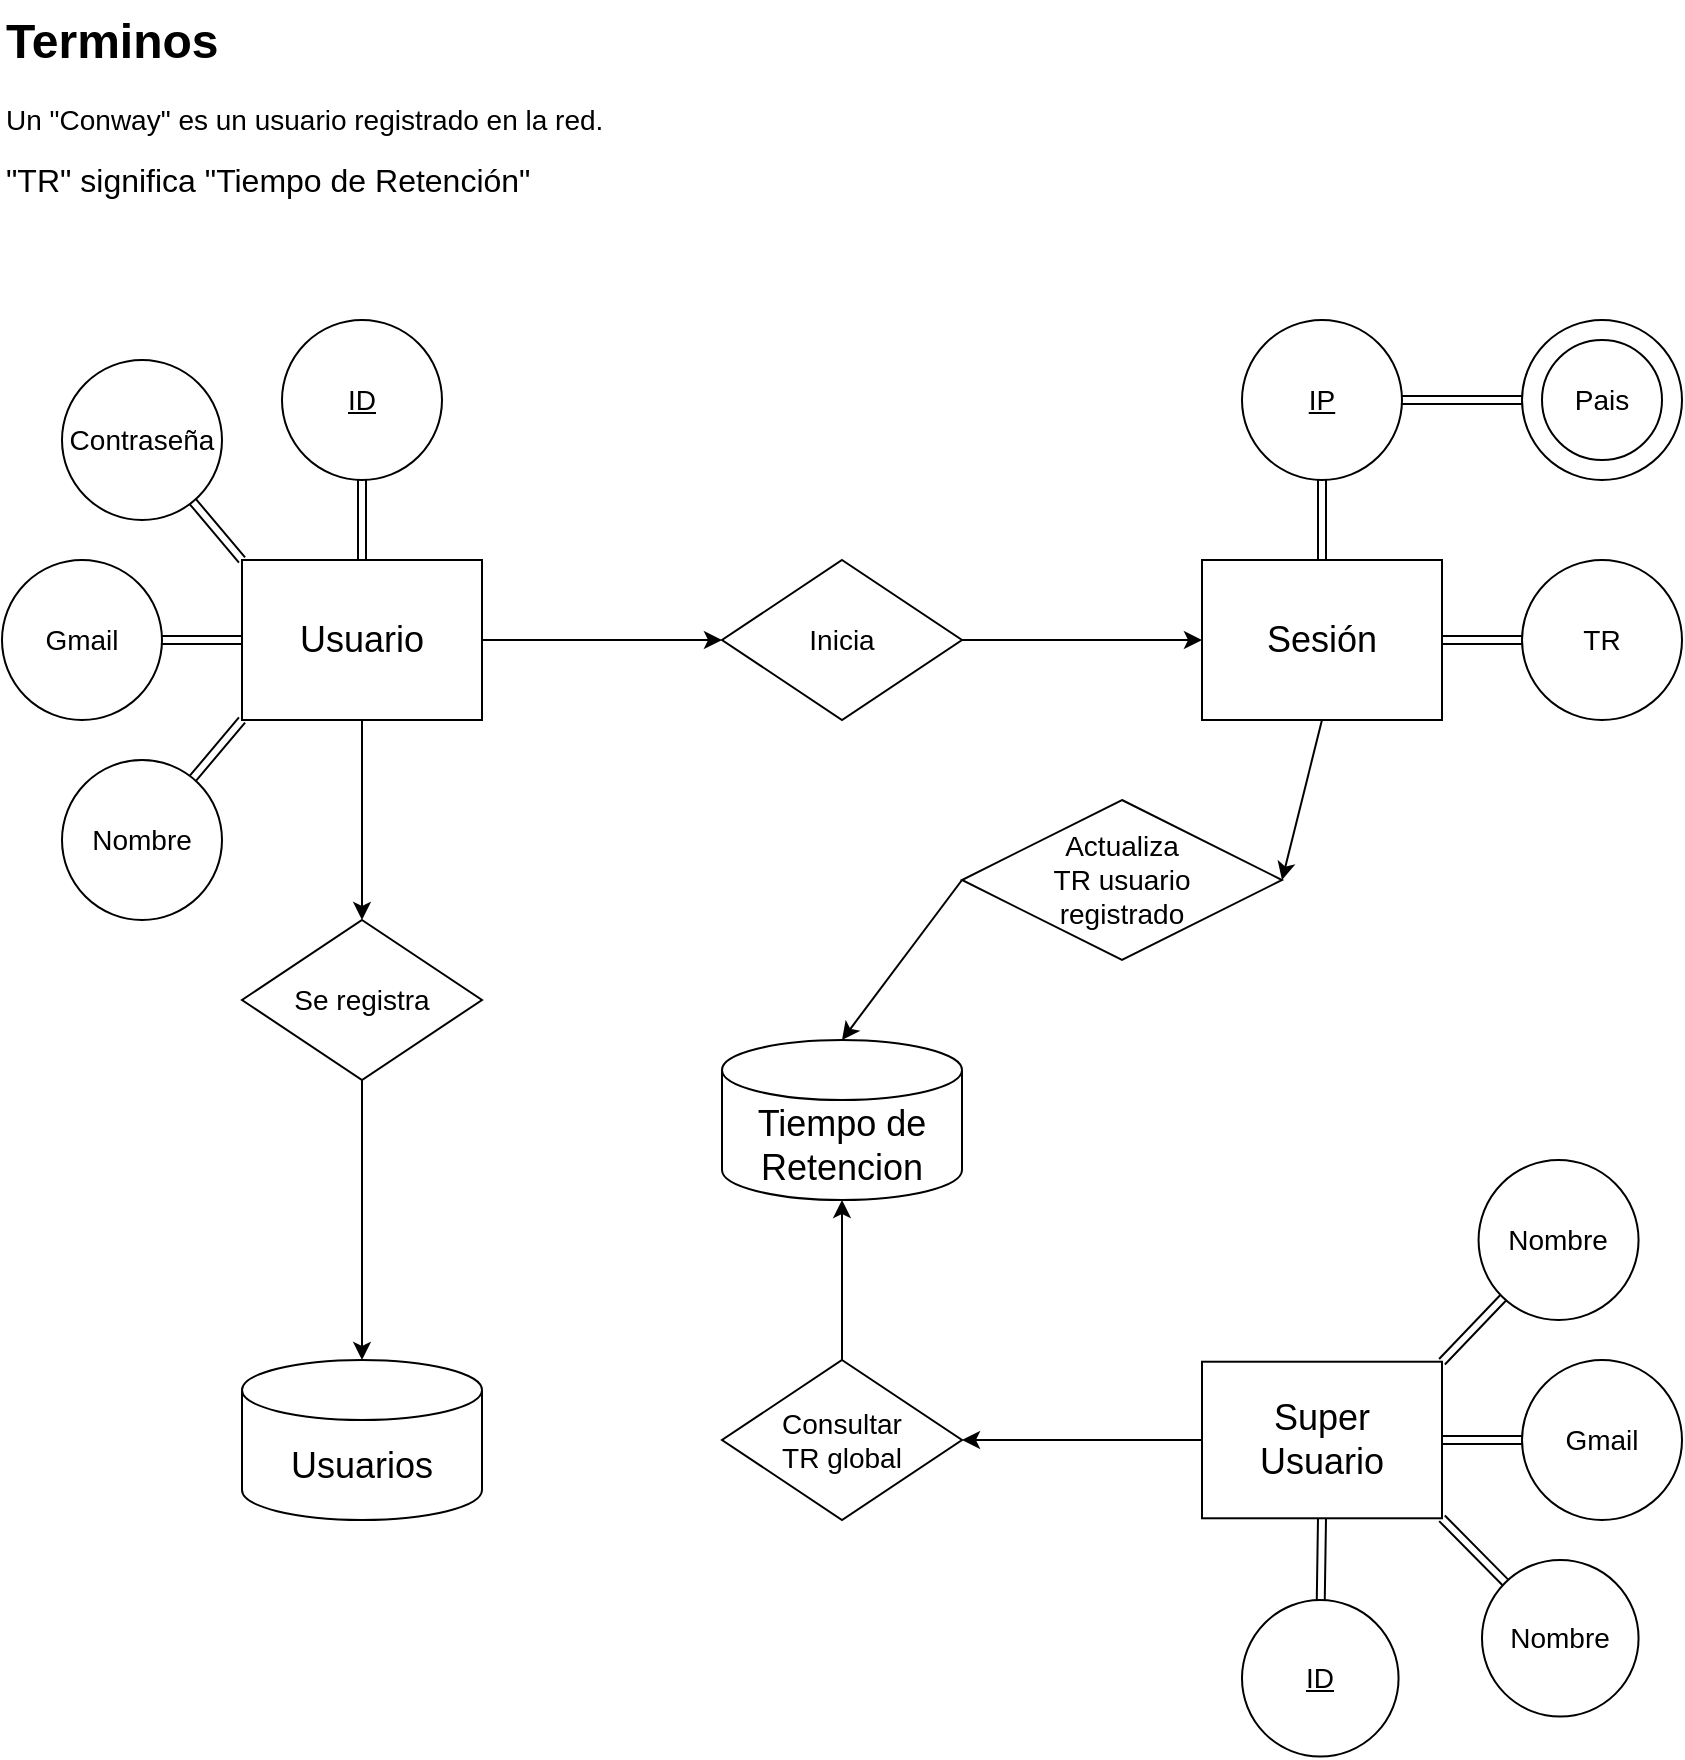 <mxfile version="28.1.2">
  <diagram name="Page-1" id="AlA5dEMn2fKAbXD9TXwp">
    <mxGraphModel dx="1281" dy="1634" grid="1" gridSize="10" guides="1" tooltips="1" connect="1" arrows="1" fold="1" page="1" pageScale="1" pageWidth="850" pageHeight="1100" math="0" shadow="0">
      <root>
        <mxCell id="0" />
        <mxCell id="1" parent="0" />
        <mxCell id="xod_KXCUevWS3U83t8kh-36" style="rounded=0;orthogonalLoop=1;jettySize=auto;html=1;exitX=0.5;exitY=1;exitDx=0;exitDy=0;entryX=0.5;entryY=0;entryDx=0;entryDy=0;" parent="1" source="xod_KXCUevWS3U83t8kh-3" target="xod_KXCUevWS3U83t8kh-35" edge="1">
          <mxGeometry relative="1" as="geometry" />
        </mxCell>
        <mxCell id="VsEencDYaokdJrAtoOAQ-6" style="edgeStyle=none;rounded=0;orthogonalLoop=1;jettySize=auto;html=1;exitX=0;exitY=0.5;exitDx=0;exitDy=0;shape=link;" edge="1" parent="1" source="xod_KXCUevWS3U83t8kh-3" target="VsEencDYaokdJrAtoOAQ-5">
          <mxGeometry relative="1" as="geometry">
            <Array as="points">
              <mxPoint x="100" y="120" />
            </Array>
          </mxGeometry>
        </mxCell>
        <mxCell id="VsEencDYaokdJrAtoOAQ-13" style="edgeStyle=none;rounded=0;orthogonalLoop=1;jettySize=auto;html=1;exitX=0;exitY=0;exitDx=0;exitDy=0;shape=link;" edge="1" parent="1" source="xod_KXCUevWS3U83t8kh-3" target="VsEencDYaokdJrAtoOAQ-11">
          <mxGeometry relative="1" as="geometry" />
        </mxCell>
        <mxCell id="VsEencDYaokdJrAtoOAQ-63" style="edgeStyle=none;rounded=0;orthogonalLoop=1;jettySize=auto;html=1;exitX=1;exitY=0.5;exitDx=0;exitDy=0;entryX=0;entryY=0.5;entryDx=0;entryDy=0;" edge="1" parent="1" source="xod_KXCUevWS3U83t8kh-3" target="VsEencDYaokdJrAtoOAQ-62">
          <mxGeometry relative="1" as="geometry" />
        </mxCell>
        <mxCell id="VsEencDYaokdJrAtoOAQ-77" style="edgeStyle=none;rounded=0;orthogonalLoop=1;jettySize=auto;html=1;exitX=0.5;exitY=0;exitDx=0;exitDy=0;shape=link;" edge="1" parent="1" source="xod_KXCUevWS3U83t8kh-3" target="VsEencDYaokdJrAtoOAQ-76">
          <mxGeometry relative="1" as="geometry" />
        </mxCell>
        <mxCell id="VsEencDYaokdJrAtoOAQ-80" style="edgeStyle=none;rounded=0;orthogonalLoop=1;jettySize=auto;html=1;exitX=0;exitY=1;exitDx=0;exitDy=0;shape=link;" edge="1" parent="1" source="xod_KXCUevWS3U83t8kh-3" target="VsEencDYaokdJrAtoOAQ-79">
          <mxGeometry relative="1" as="geometry" />
        </mxCell>
        <mxCell id="xod_KXCUevWS3U83t8kh-3" value="&lt;font style=&quot;font-size: 18px;&quot;&gt;Usuario&lt;/font&gt;" style="rounded=0;whiteSpace=wrap;html=1;" parent="1" vertex="1">
          <mxGeometry x="120" y="80" width="120" height="80" as="geometry" />
        </mxCell>
        <mxCell id="xod_KXCUevWS3U83t8kh-32" value="&lt;font style=&quot;font-size: 18px;&quot;&gt;Usuarios&lt;/font&gt;" style="shape=cylinder3;whiteSpace=wrap;html=1;boundedLbl=1;backgroundOutline=1;size=15;" parent="1" vertex="1">
          <mxGeometry x="120" y="480" width="120" height="80" as="geometry" />
        </mxCell>
        <mxCell id="xod_KXCUevWS3U83t8kh-35" value="&lt;font style=&quot;font-size: 14px;&quot;&gt;Se registra&lt;/font&gt;" style="rhombus;whiteSpace=wrap;html=1;" parent="1" vertex="1">
          <mxGeometry x="120" y="260" width="120" height="80" as="geometry" />
        </mxCell>
        <mxCell id="xod_KXCUevWS3U83t8kh-37" style="rounded=0;orthogonalLoop=1;jettySize=auto;html=1;exitX=0.5;exitY=1;exitDx=0;exitDy=0;entryX=0.5;entryY=0;entryDx=0;entryDy=0;entryPerimeter=0;" parent="1" source="xod_KXCUevWS3U83t8kh-35" target="xod_KXCUevWS3U83t8kh-32" edge="1">
          <mxGeometry relative="1" as="geometry" />
        </mxCell>
        <mxCell id="xod_KXCUevWS3U83t8kh-67" value="&lt;h1 style=&quot;margin-top: 0px;&quot;&gt;Terminos&lt;/h1&gt;&lt;p&gt;&lt;font style=&quot;font-size: 14px;&quot;&gt;Un &quot;Conway&quot; es un usuario registrado en la red.&lt;/font&gt;&lt;/p&gt;&lt;p&gt;&lt;font size=&quot;3&quot;&gt;&quot;TR&quot; significa &quot;Tiempo de Retención&quot;&lt;/font&gt;&lt;/p&gt;" style="text;html=1;whiteSpace=wrap;overflow=hidden;rounded=0;" parent="1" vertex="1">
          <mxGeometry y="-200" width="320" height="120" as="geometry" />
        </mxCell>
        <mxCell id="VsEencDYaokdJrAtoOAQ-2" style="edgeStyle=orthogonalEdgeStyle;rounded=0;orthogonalLoop=1;jettySize=auto;html=1;exitX=1;exitY=0.5;exitDx=0;exitDy=0;entryX=0;entryY=0.5;entryDx=0;entryDy=0;shape=link;" edge="1" parent="1" source="xod_KXCUevWS3U83t8kh-70" target="VsEencDYaokdJrAtoOAQ-1">
          <mxGeometry relative="1" as="geometry" />
        </mxCell>
        <mxCell id="VsEencDYaokdJrAtoOAQ-66" style="edgeStyle=none;rounded=0;orthogonalLoop=1;jettySize=auto;html=1;exitX=0.5;exitY=0;exitDx=0;exitDy=0;entryX=0.5;entryY=1;entryDx=0;entryDy=0;shape=link;" edge="1" parent="1" source="xod_KXCUevWS3U83t8kh-70" target="VsEencDYaokdJrAtoOAQ-65">
          <mxGeometry relative="1" as="geometry" />
        </mxCell>
        <mxCell id="VsEencDYaokdJrAtoOAQ-92" style="edgeStyle=none;rounded=0;orthogonalLoop=1;jettySize=auto;html=1;exitX=0.5;exitY=1;exitDx=0;exitDy=0;entryX=1;entryY=0.5;entryDx=0;entryDy=0;" edge="1" parent="1" source="xod_KXCUevWS3U83t8kh-70" target="VsEencDYaokdJrAtoOAQ-56">
          <mxGeometry relative="1" as="geometry" />
        </mxCell>
        <mxCell id="xod_KXCUevWS3U83t8kh-70" value="&lt;font style=&quot;font-size: 18px;&quot;&gt;Sesión&lt;/font&gt;" style="rounded=0;whiteSpace=wrap;html=1;" parent="1" vertex="1">
          <mxGeometry x="600" y="80" width="120" height="80" as="geometry" />
        </mxCell>
        <mxCell id="VsEencDYaokdJrAtoOAQ-1" value="&lt;font style=&quot;font-size: 14px;&quot;&gt;TR&lt;/font&gt;" style="ellipse;whiteSpace=wrap;html=1;aspect=fixed;" vertex="1" parent="1">
          <mxGeometry x="760" y="80" width="80" height="80" as="geometry" />
        </mxCell>
        <mxCell id="VsEencDYaokdJrAtoOAQ-5" value="&lt;font style=&quot;font-size: 14px;&quot;&gt;Gmail&lt;/font&gt;" style="ellipse;whiteSpace=wrap;html=1;aspect=fixed;" vertex="1" parent="1">
          <mxGeometry y="80" width="80" height="80" as="geometry" />
        </mxCell>
        <mxCell id="VsEencDYaokdJrAtoOAQ-11" value="&lt;font style=&quot;font-size: 14px;&quot;&gt;Contraseña&lt;/font&gt;" style="ellipse;whiteSpace=wrap;html=1;aspect=fixed;" vertex="1" parent="1">
          <mxGeometry x="30" y="-20" width="80" height="80" as="geometry" />
        </mxCell>
        <mxCell id="VsEencDYaokdJrAtoOAQ-43" style="edgeStyle=none;rounded=0;orthogonalLoop=1;jettySize=auto;html=1;exitX=0;exitY=0.5;exitDx=0;exitDy=0;entryX=1;entryY=0.5;entryDx=0;entryDy=0;" edge="1" parent="1" source="VsEencDYaokdJrAtoOAQ-29" target="VsEencDYaokdJrAtoOAQ-42">
          <mxGeometry relative="1" as="geometry" />
        </mxCell>
        <mxCell id="VsEencDYaokdJrAtoOAQ-100" style="edgeStyle=none;rounded=0;orthogonalLoop=1;jettySize=auto;html=1;shape=link;exitX=0.5;exitY=1;exitDx=0;exitDy=0;" edge="1" parent="1" source="VsEencDYaokdJrAtoOAQ-29" target="VsEencDYaokdJrAtoOAQ-95">
          <mxGeometry relative="1" as="geometry" />
        </mxCell>
        <mxCell id="VsEencDYaokdJrAtoOAQ-103" style="edgeStyle=none;rounded=0;orthogonalLoop=1;jettySize=auto;html=1;exitX=1;exitY=0.5;exitDx=0;exitDy=0;shape=link;" edge="1" parent="1" source="VsEencDYaokdJrAtoOAQ-29" target="VsEencDYaokdJrAtoOAQ-102">
          <mxGeometry relative="1" as="geometry" />
        </mxCell>
        <mxCell id="VsEencDYaokdJrAtoOAQ-105" style="edgeStyle=none;rounded=0;orthogonalLoop=1;jettySize=auto;html=1;exitX=1;exitY=1;exitDx=0;exitDy=0;shape=link;" edge="1" parent="1" source="VsEencDYaokdJrAtoOAQ-29" target="VsEencDYaokdJrAtoOAQ-104">
          <mxGeometry relative="1" as="geometry" />
        </mxCell>
        <mxCell id="VsEencDYaokdJrAtoOAQ-107" style="edgeStyle=none;rounded=0;orthogonalLoop=1;jettySize=auto;html=1;exitX=1;exitY=0;exitDx=0;exitDy=0;shape=link;" edge="1" parent="1" source="VsEencDYaokdJrAtoOAQ-29" target="VsEencDYaokdJrAtoOAQ-106">
          <mxGeometry relative="1" as="geometry" />
        </mxCell>
        <mxCell id="VsEencDYaokdJrAtoOAQ-29" value="&lt;div&gt;&lt;font style=&quot;font-size: 18px;&quot;&gt;Super&lt;/font&gt;&lt;/div&gt;&lt;div&gt;&lt;font style=&quot;font-size: 18px;&quot;&gt;Usuario&lt;/font&gt;&lt;/div&gt;" style="rounded=0;whiteSpace=wrap;html=1;" vertex="1" parent="1">
          <mxGeometry x="600" y="480.86" width="120" height="78.28" as="geometry" />
        </mxCell>
        <mxCell id="VsEencDYaokdJrAtoOAQ-42" value="&lt;div&gt;&lt;font style=&quot;font-size: 14px;&quot;&gt;Consultar&lt;/font&gt;&lt;/div&gt;&lt;div&gt;&lt;font style=&quot;font-size: 14px;&quot;&gt;TR global&lt;/font&gt;&lt;/div&gt;" style="rhombus;whiteSpace=wrap;html=1;" vertex="1" parent="1">
          <mxGeometry x="360" y="480" width="120" height="80" as="geometry" />
        </mxCell>
        <mxCell id="VsEencDYaokdJrAtoOAQ-56" value="&lt;div&gt;&lt;font style=&quot;font-size: 14px;&quot;&gt;Actualiza&lt;/font&gt;&lt;/div&gt;&lt;div&gt;&lt;font style=&quot;font-size: 14px;&quot;&gt;TR&amp;nbsp;usuario&lt;/font&gt;&lt;/div&gt;&lt;div&gt;&lt;font style=&quot;font-size: 14px;&quot;&gt;registrado&lt;/font&gt;&lt;/div&gt;" style="rhombus;whiteSpace=wrap;html=1;" vertex="1" parent="1">
          <mxGeometry x="480" y="200" width="160" height="80" as="geometry" />
        </mxCell>
        <mxCell id="VsEencDYaokdJrAtoOAQ-64" style="edgeStyle=none;rounded=0;orthogonalLoop=1;jettySize=auto;html=1;exitX=1;exitY=0.5;exitDx=0;exitDy=0;entryX=0;entryY=0.5;entryDx=0;entryDy=0;" edge="1" parent="1" source="VsEencDYaokdJrAtoOAQ-62" target="xod_KXCUevWS3U83t8kh-70">
          <mxGeometry relative="1" as="geometry" />
        </mxCell>
        <mxCell id="VsEencDYaokdJrAtoOAQ-62" value="&lt;font style=&quot;font-size: 14px;&quot;&gt;Inicia&lt;/font&gt;" style="rhombus;whiteSpace=wrap;html=1;" vertex="1" parent="1">
          <mxGeometry x="360" y="80" width="120" height="80" as="geometry" />
        </mxCell>
        <mxCell id="VsEencDYaokdJrAtoOAQ-68" style="edgeStyle=none;rounded=0;orthogonalLoop=1;jettySize=auto;html=1;exitX=1;exitY=0.5;exitDx=0;exitDy=0;entryX=0;entryY=0.5;entryDx=0;entryDy=0;shape=link;" edge="1" parent="1" source="VsEencDYaokdJrAtoOAQ-65" target="VsEencDYaokdJrAtoOAQ-67">
          <mxGeometry relative="1" as="geometry" />
        </mxCell>
        <mxCell id="VsEencDYaokdJrAtoOAQ-65" value="&lt;font style=&quot;font-size: 14px;&quot;&gt;&lt;u&gt;IP&lt;/u&gt;&lt;/font&gt;" style="ellipse;whiteSpace=wrap;html=1;aspect=fixed;" vertex="1" parent="1">
          <mxGeometry x="620" y="-40" width="80" height="80" as="geometry" />
        </mxCell>
        <mxCell id="VsEencDYaokdJrAtoOAQ-70" value="" style="group" vertex="1" connectable="0" parent="1">
          <mxGeometry x="760" y="-40" width="80" height="80" as="geometry" />
        </mxCell>
        <mxCell id="VsEencDYaokdJrAtoOAQ-67" value="" style="ellipse;whiteSpace=wrap;html=1;aspect=fixed;" vertex="1" parent="VsEencDYaokdJrAtoOAQ-70">
          <mxGeometry width="80" height="80" as="geometry" />
        </mxCell>
        <mxCell id="VsEencDYaokdJrAtoOAQ-69" value="&lt;font style=&quot;font-size: 14px;&quot;&gt;Pais&lt;/font&gt;" style="ellipse;whiteSpace=wrap;html=1;aspect=fixed;" vertex="1" parent="VsEencDYaokdJrAtoOAQ-70">
          <mxGeometry x="10" y="10" width="60" height="60" as="geometry" />
        </mxCell>
        <mxCell id="VsEencDYaokdJrAtoOAQ-76" value="&lt;font style=&quot;font-size: 14px;&quot;&gt;&lt;u&gt;ID&lt;/u&gt;&lt;/font&gt;" style="ellipse;whiteSpace=wrap;html=1;aspect=fixed;" vertex="1" parent="1">
          <mxGeometry x="140" y="-40" width="80" height="80" as="geometry" />
        </mxCell>
        <mxCell id="VsEencDYaokdJrAtoOAQ-79" value="&lt;font style=&quot;font-size: 14px;&quot;&gt;Nombre&lt;/font&gt;" style="ellipse;whiteSpace=wrap;html=1;aspect=fixed;" vertex="1" parent="1">
          <mxGeometry x="30" y="180" width="80" height="80" as="geometry" />
        </mxCell>
        <mxCell id="VsEencDYaokdJrAtoOAQ-85" value="&lt;font style=&quot;font-size: 18px;&quot;&gt;Tiempo de Retencion&lt;/font&gt;" style="shape=cylinder3;whiteSpace=wrap;html=1;boundedLbl=1;backgroundOutline=1;size=15;" vertex="1" parent="1">
          <mxGeometry x="360" y="320" width="120" height="80" as="geometry" />
        </mxCell>
        <mxCell id="VsEencDYaokdJrAtoOAQ-90" style="edgeStyle=none;rounded=0;orthogonalLoop=1;jettySize=auto;html=1;exitX=0.5;exitY=0;exitDx=0;exitDy=0;entryX=0.5;entryY=1;entryDx=0;entryDy=0;entryPerimeter=0;" edge="1" parent="1" source="VsEencDYaokdJrAtoOAQ-42" target="VsEencDYaokdJrAtoOAQ-85">
          <mxGeometry relative="1" as="geometry" />
        </mxCell>
        <mxCell id="VsEencDYaokdJrAtoOAQ-91" style="edgeStyle=none;rounded=0;orthogonalLoop=1;jettySize=auto;html=1;exitX=0;exitY=0.5;exitDx=0;exitDy=0;entryX=0.5;entryY=0;entryDx=0;entryDy=0;entryPerimeter=0;" edge="1" parent="1" source="VsEencDYaokdJrAtoOAQ-56" target="VsEencDYaokdJrAtoOAQ-85">
          <mxGeometry relative="1" as="geometry" />
        </mxCell>
        <mxCell id="VsEencDYaokdJrAtoOAQ-95" value="&lt;font style=&quot;font-size: 14px;&quot;&gt;&lt;u&gt;ID&lt;/u&gt;&lt;/font&gt;" style="ellipse;whiteSpace=wrap;html=1;aspect=fixed;" vertex="1" parent="1">
          <mxGeometry x="620" y="600" width="78.28" height="78.28" as="geometry" />
        </mxCell>
        <mxCell id="VsEencDYaokdJrAtoOAQ-102" value="&lt;font style=&quot;font-size: 14px;&quot;&gt;&lt;font&gt;G&lt;font&gt;mail&lt;/font&gt;&lt;/font&gt;&lt;/font&gt;" style="ellipse;whiteSpace=wrap;html=1;aspect=fixed;" vertex="1" parent="1">
          <mxGeometry x="760" y="480" width="80" height="80" as="geometry" />
        </mxCell>
        <mxCell id="VsEencDYaokdJrAtoOAQ-104" value="&lt;font style=&quot;font-size: 14px;&quot;&gt;Nombre&lt;/font&gt;" style="ellipse;whiteSpace=wrap;html=1;aspect=fixed;" vertex="1" parent="1">
          <mxGeometry x="740" y="580" width="78.28" height="78.28" as="geometry" />
        </mxCell>
        <mxCell id="VsEencDYaokdJrAtoOAQ-106" value="&lt;font style=&quot;font-size: 14px;&quot;&gt;Nombre&lt;/font&gt;" style="ellipse;whiteSpace=wrap;html=1;aspect=fixed;" vertex="1" parent="1">
          <mxGeometry x="738.28" y="380" width="80" height="80" as="geometry" />
        </mxCell>
      </root>
    </mxGraphModel>
  </diagram>
</mxfile>
